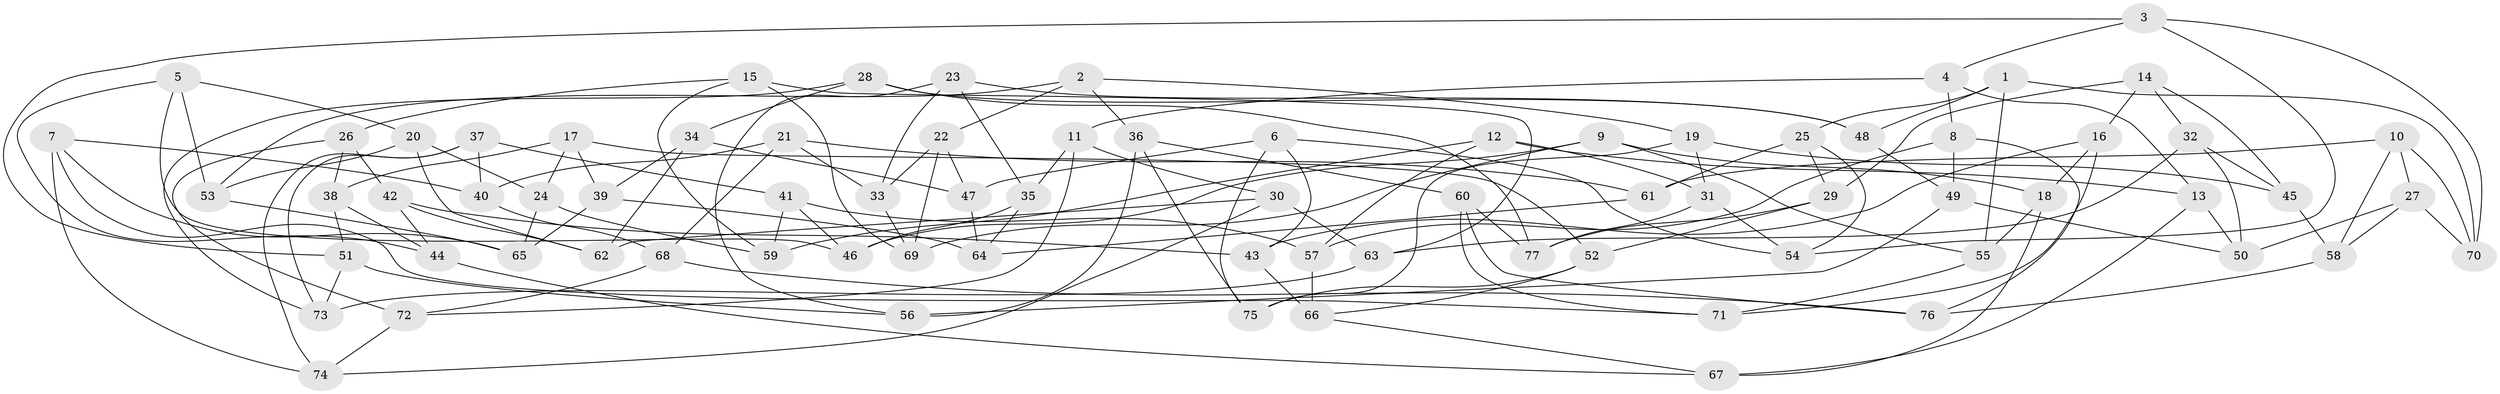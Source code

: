 // coarse degree distribution, {5: 0.3157894736842105, 4: 0.34210526315789475, 3: 0.10526315789473684, 6: 0.05263157894736842, 2: 0.07894736842105263, 9: 0.05263157894736842, 7: 0.02631578947368421, 15: 0.02631578947368421}
// Generated by graph-tools (version 1.1) at 2025/04/03/04/25 22:04:02]
// undirected, 77 vertices, 154 edges
graph export_dot {
graph [start="1"]
  node [color=gray90,style=filled];
  1;
  2;
  3;
  4;
  5;
  6;
  7;
  8;
  9;
  10;
  11;
  12;
  13;
  14;
  15;
  16;
  17;
  18;
  19;
  20;
  21;
  22;
  23;
  24;
  25;
  26;
  27;
  28;
  29;
  30;
  31;
  32;
  33;
  34;
  35;
  36;
  37;
  38;
  39;
  40;
  41;
  42;
  43;
  44;
  45;
  46;
  47;
  48;
  49;
  50;
  51;
  52;
  53;
  54;
  55;
  56;
  57;
  58;
  59;
  60;
  61;
  62;
  63;
  64;
  65;
  66;
  67;
  68;
  69;
  70;
  71;
  72;
  73;
  74;
  75;
  76;
  77;
  1 -- 48;
  1 -- 55;
  1 -- 70;
  1 -- 25;
  2 -- 19;
  2 -- 36;
  2 -- 53;
  2 -- 22;
  3 -- 70;
  3 -- 54;
  3 -- 51;
  3 -- 4;
  4 -- 11;
  4 -- 13;
  4 -- 8;
  5 -- 46;
  5 -- 53;
  5 -- 20;
  5 -- 44;
  6 -- 75;
  6 -- 54;
  6 -- 47;
  6 -- 43;
  7 -- 40;
  7 -- 74;
  7 -- 65;
  7 -- 71;
  8 -- 57;
  8 -- 76;
  8 -- 49;
  9 -- 18;
  9 -- 46;
  9 -- 69;
  9 -- 55;
  10 -- 58;
  10 -- 61;
  10 -- 27;
  10 -- 70;
  11 -- 30;
  11 -- 35;
  11 -- 72;
  12 -- 13;
  12 -- 57;
  12 -- 59;
  12 -- 31;
  13 -- 50;
  13 -- 67;
  14 -- 29;
  14 -- 45;
  14 -- 32;
  14 -- 16;
  15 -- 69;
  15 -- 63;
  15 -- 26;
  15 -- 59;
  16 -- 43;
  16 -- 71;
  16 -- 18;
  17 -- 39;
  17 -- 52;
  17 -- 24;
  17 -- 38;
  18 -- 67;
  18 -- 55;
  19 -- 45;
  19 -- 31;
  19 -- 75;
  20 -- 62;
  20 -- 24;
  20 -- 53;
  21 -- 40;
  21 -- 33;
  21 -- 61;
  21 -- 68;
  22 -- 33;
  22 -- 69;
  22 -- 47;
  23 -- 33;
  23 -- 56;
  23 -- 35;
  23 -- 48;
  24 -- 65;
  24 -- 59;
  25 -- 61;
  25 -- 29;
  25 -- 54;
  26 -- 72;
  26 -- 42;
  26 -- 38;
  27 -- 50;
  27 -- 70;
  27 -- 58;
  28 -- 73;
  28 -- 77;
  28 -- 48;
  28 -- 34;
  29 -- 52;
  29 -- 77;
  30 -- 74;
  30 -- 62;
  30 -- 63;
  31 -- 54;
  31 -- 77;
  32 -- 50;
  32 -- 63;
  32 -- 45;
  33 -- 69;
  34 -- 47;
  34 -- 39;
  34 -- 62;
  35 -- 64;
  35 -- 46;
  36 -- 75;
  36 -- 56;
  36 -- 60;
  37 -- 41;
  37 -- 73;
  37 -- 40;
  37 -- 74;
  38 -- 44;
  38 -- 51;
  39 -- 65;
  39 -- 64;
  40 -- 68;
  41 -- 59;
  41 -- 57;
  41 -- 46;
  42 -- 43;
  42 -- 44;
  42 -- 62;
  43 -- 66;
  44 -- 67;
  45 -- 58;
  47 -- 64;
  48 -- 49;
  49 -- 50;
  49 -- 56;
  51 -- 56;
  51 -- 73;
  52 -- 66;
  52 -- 75;
  53 -- 65;
  55 -- 71;
  57 -- 66;
  58 -- 76;
  60 -- 71;
  60 -- 76;
  60 -- 77;
  61 -- 64;
  63 -- 73;
  66 -- 67;
  68 -- 72;
  68 -- 76;
  72 -- 74;
}
